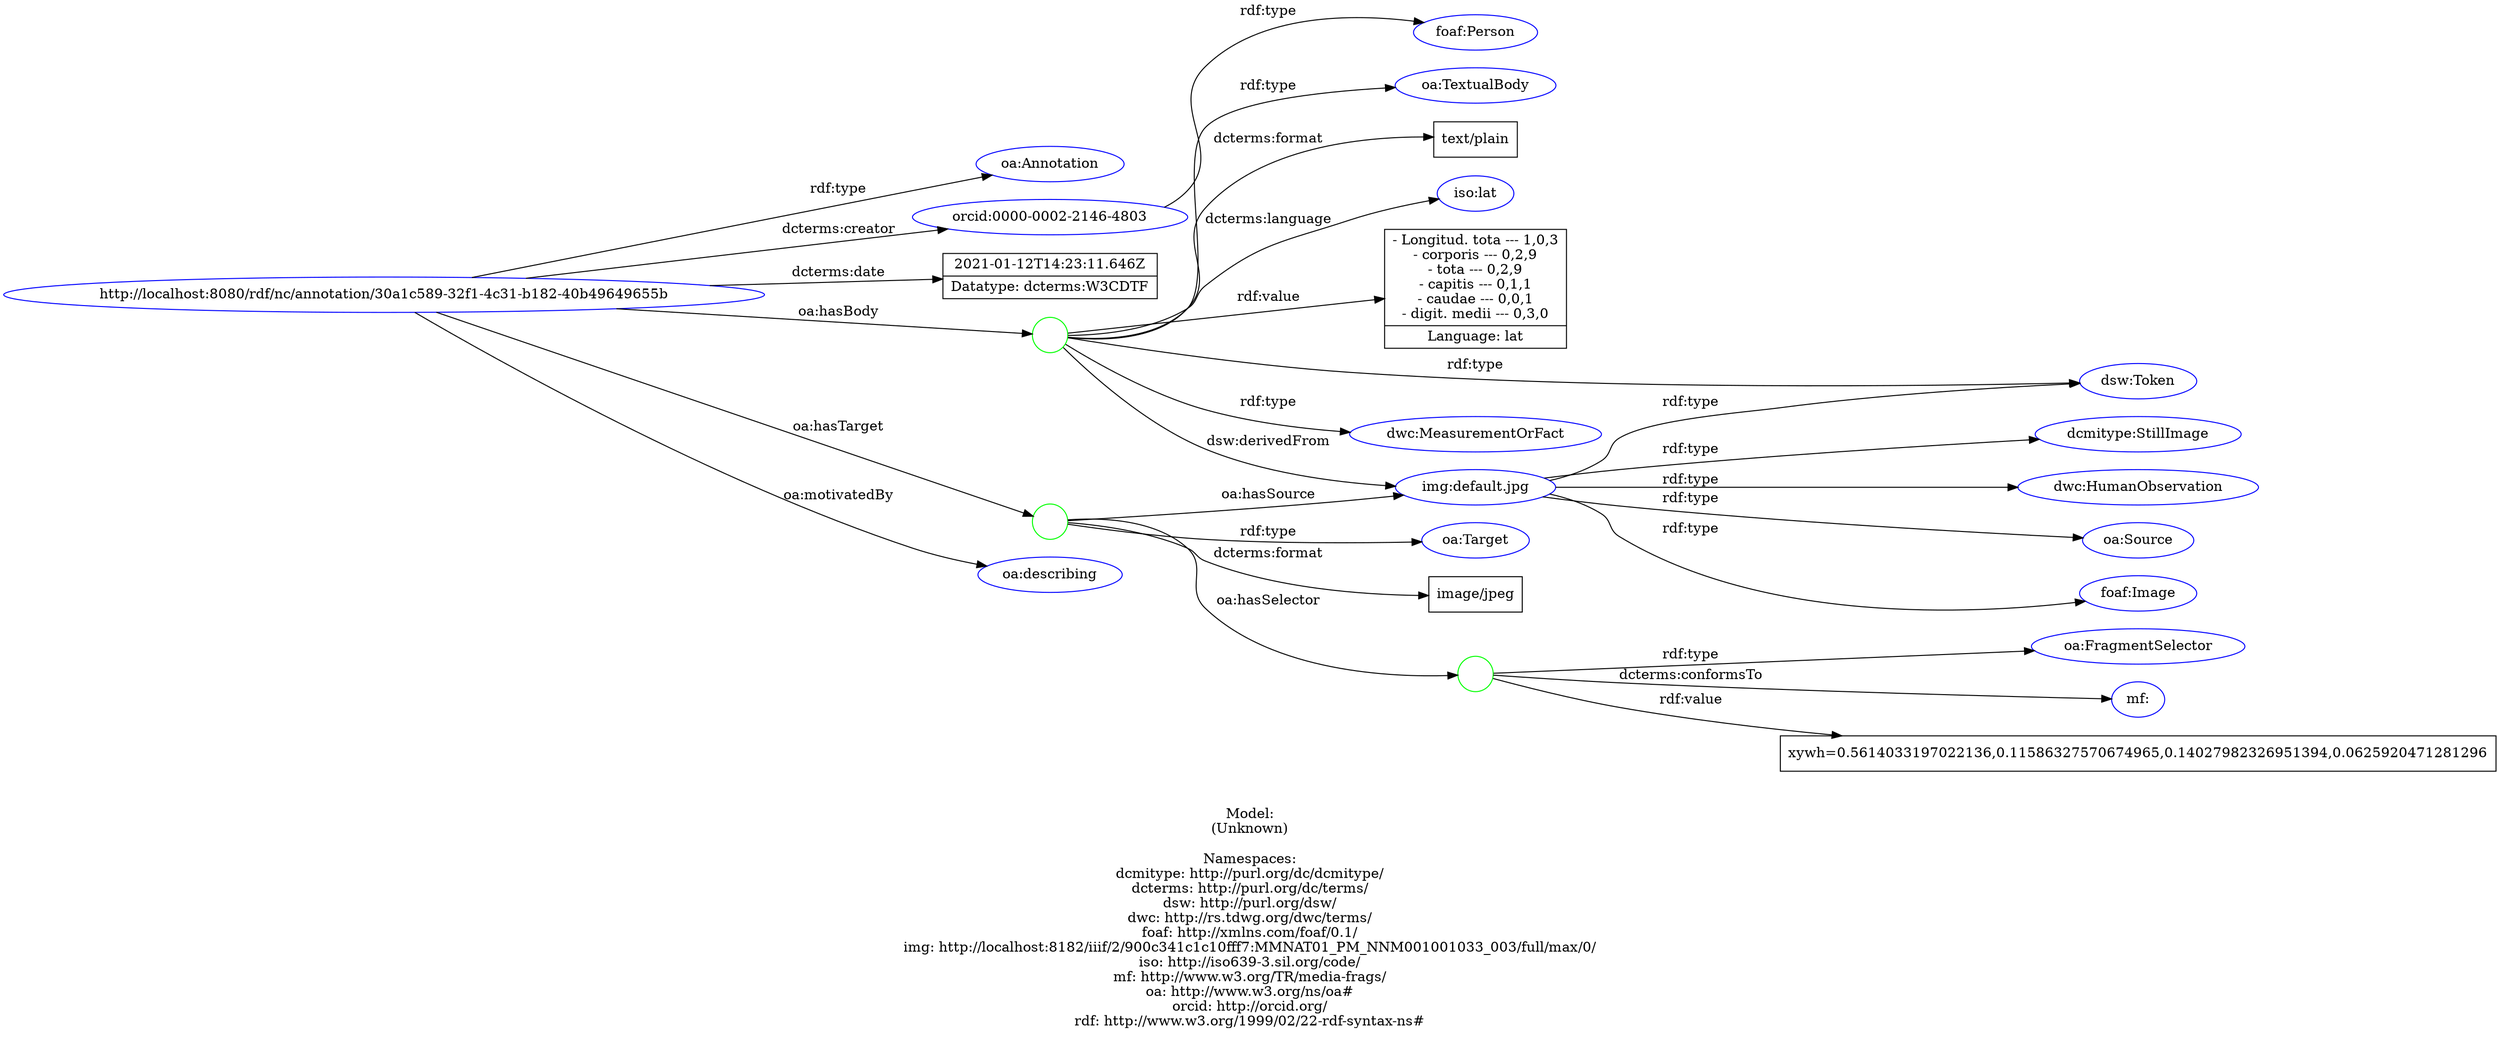 digraph {
	rankdir = LR;
	charset="utf-8";

	"Rhttp://localhost:8080/rdf/nc/annotation/30a1c589-32f1-4c31-b182-40b49649655b" -> "Roa:Annotation" [ label="rdf:type" ];
	"Rhttp://localhost:8080/rdf/nc/annotation/30a1c589-32f1-4c31-b182-40b49649655b" -> "Rorcid:0000-0002-2146-4803" [ label="dcterms:creator" ];
	"Rhttp://localhost:8080/rdf/nc/annotation/30a1c589-32f1-4c31-b182-40b49649655b" -> "L2021-01-12T14:23:11.646Z|Datatype: dcterms:W3CDTF" [ label="dcterms:date" ];
	"Rhttp://localhost:8080/rdf/nc/annotation/30a1c589-32f1-4c31-b182-40b49649655b" -> "B_:node1f0gq2gelx62" [ label="oa:hasBody" ];
	"B_:node1f0gq2gelx62" -> "Rdsw:Token" [ label="rdf:type" ];
	"B_:node1f0gq2gelx62" -> "Rdwc:MeasurementOrFact" [ label="rdf:type" ];
	"B_:node1f0gq2gelx62" -> "Roa:TextualBody" [ label="rdf:type" ];
	"B_:node1f0gq2gelx62" -> "Ltext/plain" [ label="dcterms:format" ];
	"B_:node1f0gq2gelx62" -> "Riso:lat" [ label="dcterms:language" ];
	"B_:node1f0gq2gelx62" -> "Rimg:default.jpg" [ label="dsw:derivedFrom" ];
	"B_:node1f0gq2gelx62" -> "L- Longitud. tota --- 1,0,3\n- corporis --- 0,2,9\n- tota --- 0,2,9\n- capitis --- 0,1,1\n- caudae --- 0,0,1\n- digit. medii --- 0,3,0|Language: lat" [ label="rdf:value" ];
	"Rhttp://localhost:8080/rdf/nc/annotation/30a1c589-32f1-4c31-b182-40b49649655b" -> "B_:node1f0gq2gelx61" [ label="oa:hasTarget" ];
	"B_:node1f0gq2gelx61" -> "Roa:Target" [ label="rdf:type" ];
	"B_:node1f0gq2gelx61" -> "Limage/jpeg" [ label="dcterms:format" ];
	"B_:node1f0gq2gelx61" -> "B_:node1f0gq2gelx64" [ label="oa:hasSelector" ];
	"B_:node1f0gq2gelx64" -> "Roa:FragmentSelector" [ label="rdf:type" ];
	"B_:node1f0gq2gelx64" -> "Rmf:" [ label="dcterms:conformsTo" ];
	"B_:node1f0gq2gelx64" -> "Lxywh=0.5614033197022136,0.11586327570674965,0.14027982326951394,0.0625920471281296" [ label="rdf:value" ];
	"B_:node1f0gq2gelx61" -> "Rimg:default.jpg" [ label="oa:hasSource" ];
	"Rhttp://localhost:8080/rdf/nc/annotation/30a1c589-32f1-4c31-b182-40b49649655b" -> "Roa:describing" [ label="oa:motivatedBy" ];
	"Rorcid:0000-0002-2146-4803" -> "Rfoaf:Person" [ label="rdf:type" ];
	"Rimg:default.jpg" -> "Rdcmitype:StillImage" [ label="rdf:type" ];
	"Rimg:default.jpg" -> "Rdsw:Token" [ label="rdf:type" ];
	"Rimg:default.jpg" -> "Rdwc:HumanObservation" [ label="rdf:type" ];
	"Rimg:default.jpg" -> "Roa:Source" [ label="rdf:type" ];
	"Rimg:default.jpg" -> "Rfoaf:Image" [ label="rdf:type" ];

	// Resources
	"Rhttp://localhost:8080/rdf/nc/annotation/30a1c589-32f1-4c31-b182-40b49649655b" [ label="http://localhost:8080/rdf/nc/annotation/30a1c589-32f1-4c31-b182-40b49649655b", shape = ellipse, color = blue ];
	"Roa:Annotation" [ label="oa:Annotation", shape = ellipse, color = blue ];
	"Rorcid:0000-0002-2146-4803" [ label="orcid:0000-0002-2146-4803", shape = ellipse, color = blue ];
	"Rdsw:Token" [ label="dsw:Token", shape = ellipse, color = blue ];
	"Rdwc:MeasurementOrFact" [ label="dwc:MeasurementOrFact", shape = ellipse, color = blue ];
	"Roa:TextualBody" [ label="oa:TextualBody", shape = ellipse, color = blue ];
	"Riso:lat" [ label="iso:lat", shape = ellipse, color = blue ];
	"Rimg:default.jpg" [ label="img:default.jpg", shape = ellipse, color = blue ];
	"Roa:Target" [ label="oa:Target", shape = ellipse, color = blue ];
	"Roa:FragmentSelector" [ label="oa:FragmentSelector", shape = ellipse, color = blue ];
	"Rmf:" [ label="mf:", shape = ellipse, color = blue ];
	"Roa:describing" [ label="oa:describing", shape = ellipse, color = blue ];
	"Rfoaf:Person" [ label="foaf:Person", shape = ellipse, color = blue ];
	"Rdcmitype:StillImage" [ label="dcmitype:StillImage", shape = ellipse, color = blue ];
	"Rdwc:HumanObservation" [ label="dwc:HumanObservation", shape = ellipse, color = blue ];
	"Roa:Source" [ label="oa:Source", shape = ellipse, color = blue ];
	"Rfoaf:Image" [ label="foaf:Image", shape = ellipse, color = blue ];

	// Anonymous nodes
	"B_:node1f0gq2gelx62" [ label="", shape = circle, color = green ];
	"B_:node1f0gq2gelx61" [ label="", shape = circle, color = green ];
	"B_:node1f0gq2gelx64" [ label="", shape = circle, color = green ];

	// Literals
	"L2021-01-12T14:23:11.646Z|Datatype: dcterms:W3CDTF" [ label="2021-01-12T14:23:11.646Z|Datatype: dcterms:W3CDTF", shape = record ];
	"Ltext/plain" [ label="text/plain", shape = record ];
	"L- Longitud. tota --- 1,0,3\n- corporis --- 0,2,9\n- tota --- 0,2,9\n- capitis --- 0,1,1\n- caudae --- 0,0,1\n- digit. medii --- 0,3,0|Language: lat" [ label="- Longitud. tota --- 1,0,3\n- corporis --- 0,2,9\n- tota --- 0,2,9\n- capitis --- 0,1,1\n- caudae --- 0,0,1\n- digit. medii --- 0,3,0|Language: lat", shape = record ];
	"Limage/jpeg" [ label="image/jpeg", shape = record ];
	"Lxywh=0.5614033197022136,0.11586327570674965,0.14027982326951394,0.0625920471281296" [ label="xywh=0.5614033197022136,0.11586327570674965,0.14027982326951394,0.0625920471281296", shape = record ];

	label="\n\nModel:\n(Unknown)\n\nNamespaces:\ndcmitype: http://purl.org/dc/dcmitype/\ndcterms: http://purl.org/dc/terms/\ndsw: http://purl.org/dsw/\ndwc: http://rs.tdwg.org/dwc/terms/\nfoaf: http://xmlns.com/foaf/0.1/\nimg: http://localhost:8182/iiif/2/900c341c1c10fff7:MMNAT01_PM_NNM001001033_003/full/max/0/\niso: http://iso639-3.sil.org/code/\nmf: http://www.w3.org/TR/media-frags/\noa: http://www.w3.org/ns/oa#\norcid: http://orcid.org/\nrdf: http://www.w3.org/1999/02/22-rdf-syntax-ns#\n";
}
